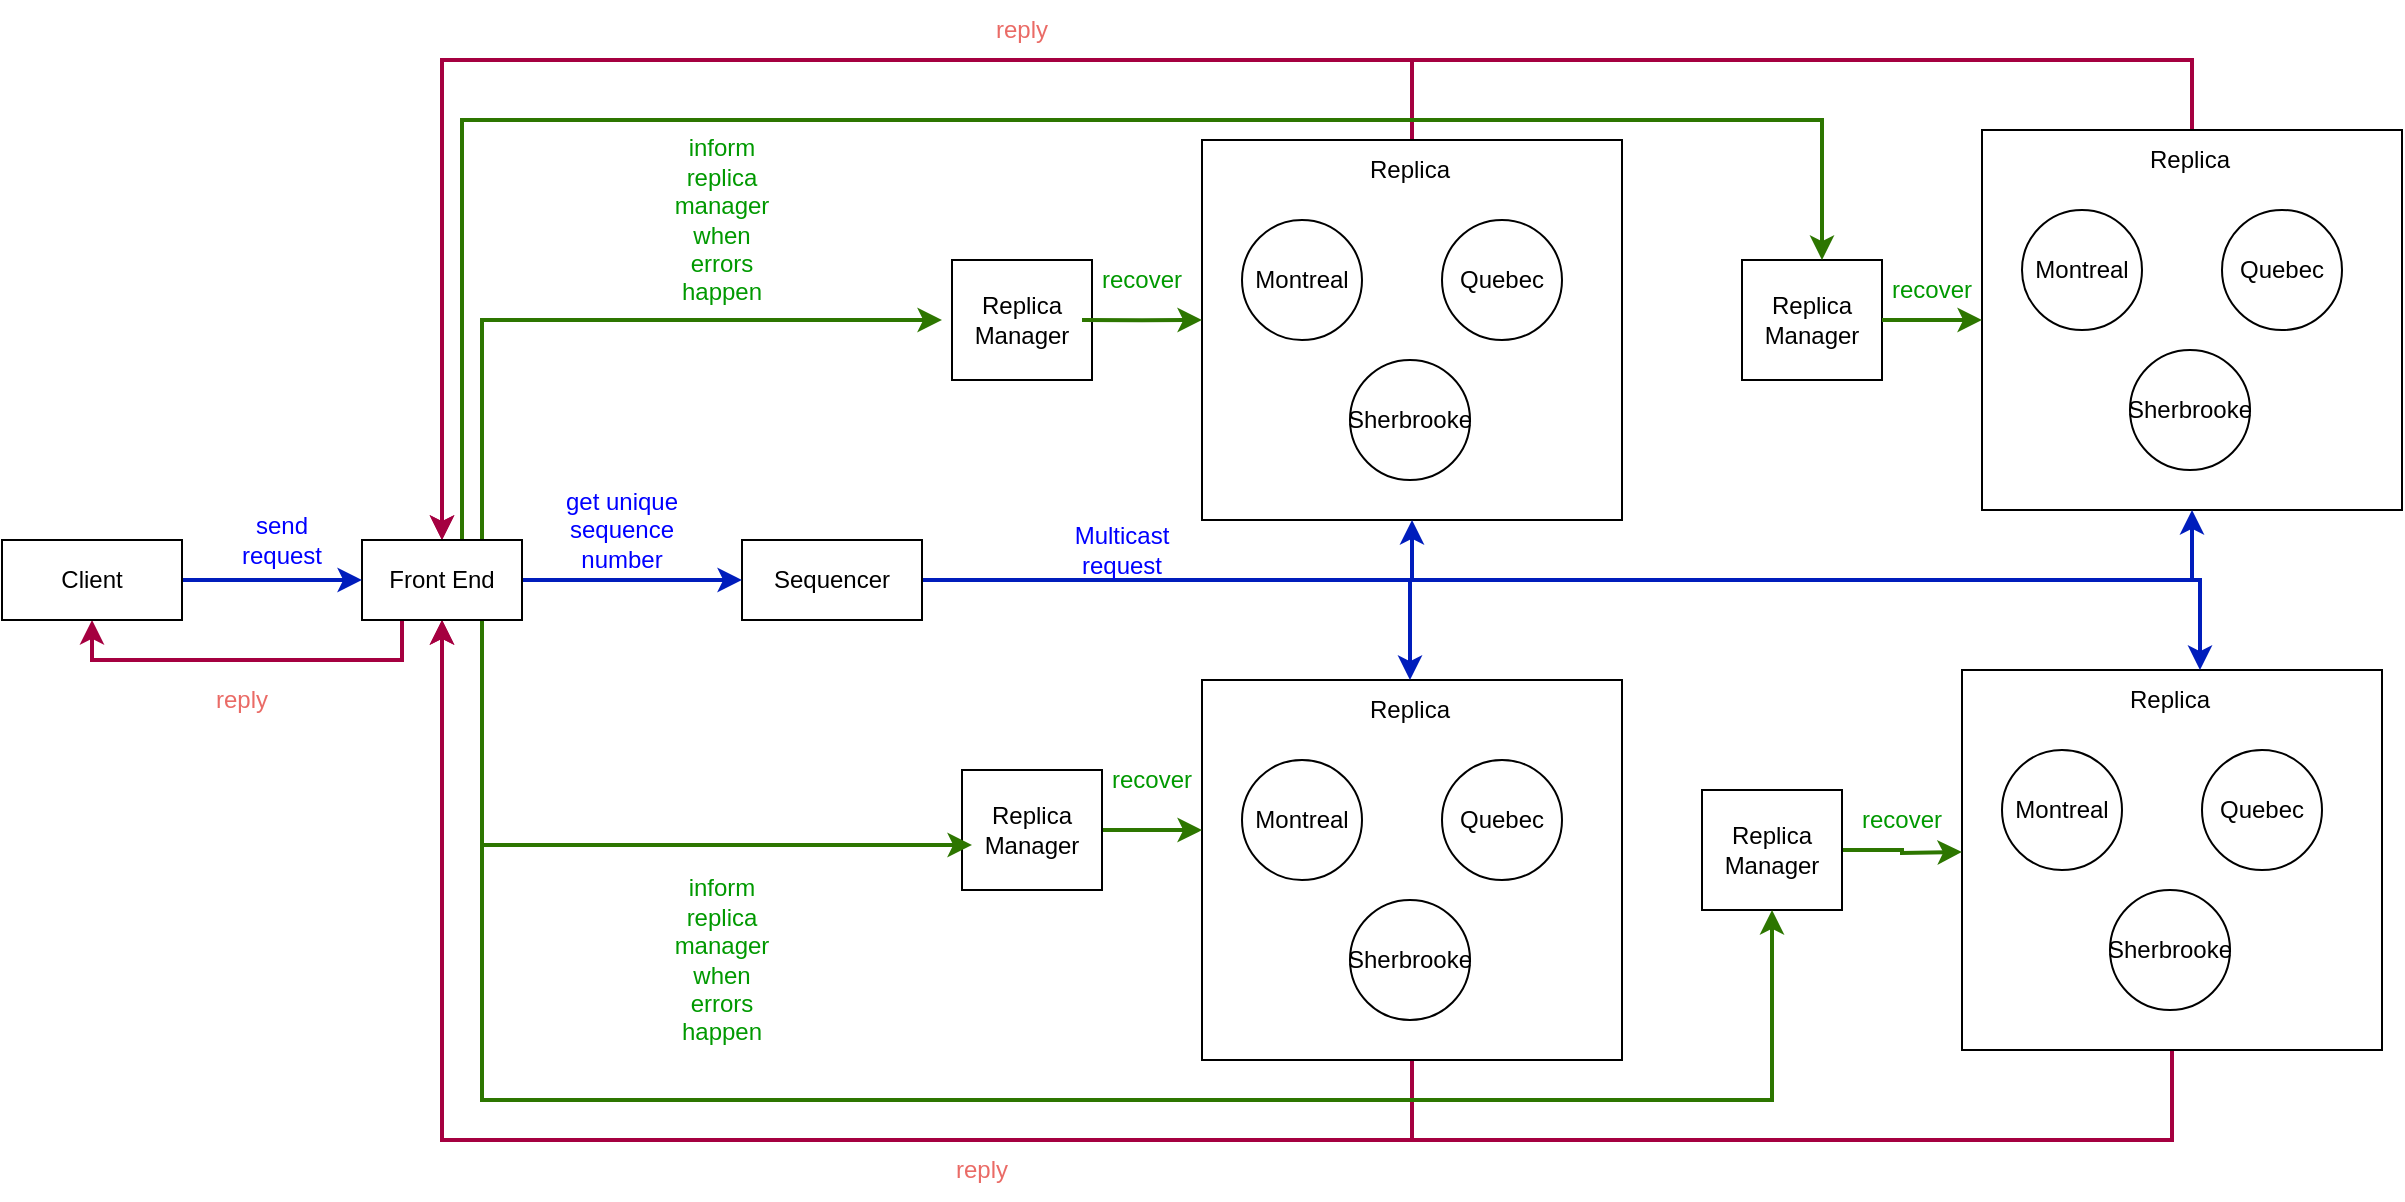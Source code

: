 <mxfile version="16.4.0" type="device"><diagram id="0NvewX4mj_dPZHg25Y-i" name="Page-1"><mxGraphModel dx="1845" dy="687" grid="1" gridSize="10" guides="1" tooltips="1" connect="1" arrows="1" fold="1" page="1" pageScale="1" pageWidth="827" pageHeight="1169" math="0" shadow="0"><root><mxCell id="0"/><mxCell id="1" parent="0"/><mxCell id="_kuQ7vyPiVzS2fGNVc11-54" style="edgeStyle=orthogonalEdgeStyle;rounded=0;orthogonalLoop=1;jettySize=auto;html=1;fillColor=#d80073;strokeColor=#A50040;strokeWidth=2;" edge="1" parent="1" source="_kuQ7vyPiVzS2fGNVc11-1" target="_kuQ7vyPiVzS2fGNVc11-39"><mxGeometry relative="1" as="geometry"><Array as="points"><mxPoint x="415" y="180"/><mxPoint x="-70" y="180"/></Array></mxGeometry></mxCell><mxCell id="_kuQ7vyPiVzS2fGNVc11-1" value="" style="rounded=0;whiteSpace=wrap;html=1;" vertex="1" parent="1"><mxGeometry x="310" y="220" width="210" height="190" as="geometry"/></mxCell><mxCell id="_kuQ7vyPiVzS2fGNVc11-2" value="Replica" style="text;html=1;strokeColor=none;fillColor=none;align=center;verticalAlign=middle;whiteSpace=wrap;rounded=0;" vertex="1" parent="1"><mxGeometry x="384" y="220" width="60" height="30" as="geometry"/></mxCell><mxCell id="_kuQ7vyPiVzS2fGNVc11-3" value="" style="ellipse;whiteSpace=wrap;html=1;aspect=fixed;" vertex="1" parent="1"><mxGeometry x="330" y="260" width="60" height="60" as="geometry"/></mxCell><mxCell id="_kuQ7vyPiVzS2fGNVc11-4" value="Montreal" style="text;html=1;strokeColor=none;fillColor=none;align=center;verticalAlign=middle;whiteSpace=wrap;rounded=0;" vertex="1" parent="1"><mxGeometry x="330" y="275" width="60" height="30" as="geometry"/></mxCell><mxCell id="_kuQ7vyPiVzS2fGNVc11-5" value="" style="ellipse;whiteSpace=wrap;html=1;aspect=fixed;" vertex="1" parent="1"><mxGeometry x="430" y="260" width="60" height="60" as="geometry"/></mxCell><mxCell id="_kuQ7vyPiVzS2fGNVc11-6" value="Quebec" style="text;html=1;strokeColor=none;fillColor=none;align=center;verticalAlign=middle;whiteSpace=wrap;rounded=0;" vertex="1" parent="1"><mxGeometry x="430" y="275" width="60" height="30" as="geometry"/></mxCell><mxCell id="_kuQ7vyPiVzS2fGNVc11-8" value="Sherbrooke" style="ellipse;whiteSpace=wrap;html=1;aspect=fixed;" vertex="1" parent="1"><mxGeometry x="384" y="330" width="60" height="60" as="geometry"/></mxCell><mxCell id="_kuQ7vyPiVzS2fGNVc11-9" value="" style="rounded=0;whiteSpace=wrap;html=1;" vertex="1" parent="1"><mxGeometry x="185" y="280" width="70" height="60" as="geometry"/></mxCell><mxCell id="_kuQ7vyPiVzS2fGNVc11-83" style="edgeStyle=orthogonalEdgeStyle;rounded=0;orthogonalLoop=1;jettySize=auto;html=1;fontColor=#009900;strokeWidth=2;fillColor=#60a917;strokeColor=#2D7600;exitX=1;exitY=0.502;exitDx=0;exitDy=0;exitPerimeter=0;" edge="1" parent="1" source="_kuQ7vyPiVzS2fGNVc11-10"><mxGeometry relative="1" as="geometry"><mxPoint x="260" y="310" as="sourcePoint"/><mxPoint x="310" y="310" as="targetPoint"/></mxGeometry></mxCell><mxCell id="_kuQ7vyPiVzS2fGNVc11-10" value="Replica Manager" style="text;html=1;strokeColor=none;fillColor=none;align=center;verticalAlign=middle;whiteSpace=wrap;rounded=0;" vertex="1" parent="1"><mxGeometry x="190" y="295" width="60" height="30" as="geometry"/></mxCell><mxCell id="_kuQ7vyPiVzS2fGNVc11-56" style="edgeStyle=orthogonalEdgeStyle;rounded=0;orthogonalLoop=1;jettySize=auto;html=1;fillColor=#d80073;strokeColor=#A50040;strokeWidth=2;" edge="1" parent="1" source="_kuQ7vyPiVzS2fGNVc11-11"><mxGeometry relative="1" as="geometry"><mxPoint x="-70" y="420" as="targetPoint"/><Array as="points"><mxPoint x="805" y="180"/><mxPoint x="-70" y="180"/></Array></mxGeometry></mxCell><mxCell id="_kuQ7vyPiVzS2fGNVc11-11" value="" style="rounded=0;whiteSpace=wrap;html=1;" vertex="1" parent="1"><mxGeometry x="700" y="215" width="210" height="190" as="geometry"/></mxCell><mxCell id="_kuQ7vyPiVzS2fGNVc11-12" value="Replica" style="text;html=1;strokeColor=none;fillColor=none;align=center;verticalAlign=middle;whiteSpace=wrap;rounded=0;" vertex="1" parent="1"><mxGeometry x="774" y="215" width="60" height="30" as="geometry"/></mxCell><mxCell id="_kuQ7vyPiVzS2fGNVc11-13" value="" style="ellipse;whiteSpace=wrap;html=1;aspect=fixed;" vertex="1" parent="1"><mxGeometry x="720" y="255" width="60" height="60" as="geometry"/></mxCell><mxCell id="_kuQ7vyPiVzS2fGNVc11-14" value="Montreal" style="text;html=1;strokeColor=none;fillColor=none;align=center;verticalAlign=middle;whiteSpace=wrap;rounded=0;" vertex="1" parent="1"><mxGeometry x="720" y="270" width="60" height="30" as="geometry"/></mxCell><mxCell id="_kuQ7vyPiVzS2fGNVc11-15" value="" style="ellipse;whiteSpace=wrap;html=1;aspect=fixed;" vertex="1" parent="1"><mxGeometry x="820" y="255" width="60" height="60" as="geometry"/></mxCell><mxCell id="_kuQ7vyPiVzS2fGNVc11-16" value="Quebec" style="text;html=1;strokeColor=none;fillColor=none;align=center;verticalAlign=middle;whiteSpace=wrap;rounded=0;" vertex="1" parent="1"><mxGeometry x="820" y="270" width="60" height="30" as="geometry"/></mxCell><mxCell id="_kuQ7vyPiVzS2fGNVc11-17" value="Sherbrooke" style="ellipse;whiteSpace=wrap;html=1;aspect=fixed;" vertex="1" parent="1"><mxGeometry x="774" y="325" width="60" height="60" as="geometry"/></mxCell><mxCell id="_kuQ7vyPiVzS2fGNVc11-18" value="" style="rounded=0;whiteSpace=wrap;html=1;" vertex="1" parent="1"><mxGeometry x="580" y="280" width="70" height="60" as="geometry"/></mxCell><mxCell id="_kuQ7vyPiVzS2fGNVc11-84" style="edgeStyle=orthogonalEdgeStyle;rounded=0;orthogonalLoop=1;jettySize=auto;html=1;entryX=0;entryY=0.5;entryDx=0;entryDy=0;fontColor=#009900;strokeWidth=2;fillColor=#60a917;strokeColor=#2D7600;exitX=1;exitY=0.5;exitDx=0;exitDy=0;" edge="1" parent="1" source="_kuQ7vyPiVzS2fGNVc11-18" target="_kuQ7vyPiVzS2fGNVc11-11"><mxGeometry relative="1" as="geometry"><mxPoint x="660" y="310" as="sourcePoint"/></mxGeometry></mxCell><mxCell id="_kuQ7vyPiVzS2fGNVc11-19" value="Replica Manager" style="text;html=1;strokeColor=none;fillColor=none;align=center;verticalAlign=middle;whiteSpace=wrap;rounded=0;" vertex="1" parent="1"><mxGeometry x="585" y="295" width="60" height="30" as="geometry"/></mxCell><mxCell id="_kuQ7vyPiVzS2fGNVc11-57" style="edgeStyle=orthogonalEdgeStyle;rounded=0;orthogonalLoop=1;jettySize=auto;html=1;entryX=0.5;entryY=1;entryDx=0;entryDy=0;fillColor=#d80073;strokeColor=#A50040;strokeWidth=2;" edge="1" parent="1" source="_kuQ7vyPiVzS2fGNVc11-20" target="_kuQ7vyPiVzS2fGNVc11-39"><mxGeometry relative="1" as="geometry"><Array as="points"><mxPoint x="415" y="720"/><mxPoint x="-70" y="720"/></Array></mxGeometry></mxCell><mxCell id="_kuQ7vyPiVzS2fGNVc11-20" value="" style="rounded=0;whiteSpace=wrap;html=1;" vertex="1" parent="1"><mxGeometry x="310" y="490" width="210" height="190" as="geometry"/></mxCell><mxCell id="_kuQ7vyPiVzS2fGNVc11-21" value="Replica" style="text;html=1;strokeColor=none;fillColor=none;align=center;verticalAlign=middle;whiteSpace=wrap;rounded=0;" vertex="1" parent="1"><mxGeometry x="384" y="490" width="60" height="30" as="geometry"/></mxCell><mxCell id="_kuQ7vyPiVzS2fGNVc11-22" value="" style="ellipse;whiteSpace=wrap;html=1;aspect=fixed;" vertex="1" parent="1"><mxGeometry x="330" y="530" width="60" height="60" as="geometry"/></mxCell><mxCell id="_kuQ7vyPiVzS2fGNVc11-23" value="Montreal" style="text;html=1;strokeColor=none;fillColor=none;align=center;verticalAlign=middle;whiteSpace=wrap;rounded=0;" vertex="1" parent="1"><mxGeometry x="330" y="545" width="60" height="30" as="geometry"/></mxCell><mxCell id="_kuQ7vyPiVzS2fGNVc11-24" value="" style="ellipse;whiteSpace=wrap;html=1;aspect=fixed;" vertex="1" parent="1"><mxGeometry x="430" y="530" width="60" height="60" as="geometry"/></mxCell><mxCell id="_kuQ7vyPiVzS2fGNVc11-25" value="Quebec" style="text;html=1;strokeColor=none;fillColor=none;align=center;verticalAlign=middle;whiteSpace=wrap;rounded=0;" vertex="1" parent="1"><mxGeometry x="430" y="545" width="60" height="30" as="geometry"/></mxCell><mxCell id="_kuQ7vyPiVzS2fGNVc11-26" value="Sherbrooke" style="ellipse;whiteSpace=wrap;html=1;aspect=fixed;" vertex="1" parent="1"><mxGeometry x="384" y="600" width="60" height="60" as="geometry"/></mxCell><mxCell id="_kuQ7vyPiVzS2fGNVc11-80" style="edgeStyle=orthogonalEdgeStyle;rounded=0;orthogonalLoop=1;jettySize=auto;html=1;entryX=0;entryY=0.395;entryDx=0;entryDy=0;entryPerimeter=0;fontColor=#009900;strokeWidth=2;fillColor=#60a917;strokeColor=#2D7600;" edge="1" parent="1" source="_kuQ7vyPiVzS2fGNVc11-27" target="_kuQ7vyPiVzS2fGNVc11-20"><mxGeometry relative="1" as="geometry"/></mxCell><mxCell id="_kuQ7vyPiVzS2fGNVc11-27" value="" style="rounded=0;whiteSpace=wrap;html=1;" vertex="1" parent="1"><mxGeometry x="190" y="535" width="70" height="60" as="geometry"/></mxCell><mxCell id="_kuQ7vyPiVzS2fGNVc11-28" value="Replica Manager" style="text;html=1;strokeColor=none;fillColor=none;align=center;verticalAlign=middle;whiteSpace=wrap;rounded=0;" vertex="1" parent="1"><mxGeometry x="195" y="550" width="60" height="30" as="geometry"/></mxCell><mxCell id="_kuQ7vyPiVzS2fGNVc11-58" style="edgeStyle=orthogonalEdgeStyle;rounded=0;orthogonalLoop=1;jettySize=auto;html=1;entryX=0.5;entryY=1;entryDx=0;entryDy=0;fillColor=#d80073;strokeColor=#A50040;strokeWidth=2;" edge="1" parent="1" source="_kuQ7vyPiVzS2fGNVc11-29" target="_kuQ7vyPiVzS2fGNVc11-39"><mxGeometry relative="1" as="geometry"><Array as="points"><mxPoint x="795" y="720"/><mxPoint x="-70" y="720"/></Array></mxGeometry></mxCell><mxCell id="_kuQ7vyPiVzS2fGNVc11-29" value="" style="rounded=0;whiteSpace=wrap;html=1;" vertex="1" parent="1"><mxGeometry x="690" y="485" width="210" height="190" as="geometry"/></mxCell><mxCell id="_kuQ7vyPiVzS2fGNVc11-30" value="Replica" style="text;html=1;strokeColor=none;fillColor=none;align=center;verticalAlign=middle;whiteSpace=wrap;rounded=0;" vertex="1" parent="1"><mxGeometry x="764" y="485" width="60" height="30" as="geometry"/></mxCell><mxCell id="_kuQ7vyPiVzS2fGNVc11-31" value="" style="ellipse;whiteSpace=wrap;html=1;aspect=fixed;" vertex="1" parent="1"><mxGeometry x="710" y="525" width="60" height="60" as="geometry"/></mxCell><mxCell id="_kuQ7vyPiVzS2fGNVc11-32" value="Montreal" style="text;html=1;strokeColor=none;fillColor=none;align=center;verticalAlign=middle;whiteSpace=wrap;rounded=0;" vertex="1" parent="1"><mxGeometry x="710" y="540" width="60" height="30" as="geometry"/></mxCell><mxCell id="_kuQ7vyPiVzS2fGNVc11-33" value="" style="ellipse;whiteSpace=wrap;html=1;aspect=fixed;" vertex="1" parent="1"><mxGeometry x="810" y="525" width="60" height="60" as="geometry"/></mxCell><mxCell id="_kuQ7vyPiVzS2fGNVc11-34" value="Quebec" style="text;html=1;strokeColor=none;fillColor=none;align=center;verticalAlign=middle;whiteSpace=wrap;rounded=0;" vertex="1" parent="1"><mxGeometry x="810" y="540" width="60" height="30" as="geometry"/></mxCell><mxCell id="_kuQ7vyPiVzS2fGNVc11-35" value="Sherbrooke" style="ellipse;whiteSpace=wrap;html=1;aspect=fixed;" vertex="1" parent="1"><mxGeometry x="764" y="595" width="60" height="60" as="geometry"/></mxCell><mxCell id="_kuQ7vyPiVzS2fGNVc11-86" style="edgeStyle=orthogonalEdgeStyle;rounded=0;orthogonalLoop=1;jettySize=auto;html=1;fontColor=#009900;strokeWidth=2;fillColor=#60a917;strokeColor=#2D7600;" edge="1" parent="1" source="_kuQ7vyPiVzS2fGNVc11-36"><mxGeometry relative="1" as="geometry"><mxPoint x="690" y="576" as="targetPoint"/></mxGeometry></mxCell><mxCell id="_kuQ7vyPiVzS2fGNVc11-36" value="" style="rounded=0;whiteSpace=wrap;html=1;" vertex="1" parent="1"><mxGeometry x="560" y="545" width="70" height="60" as="geometry"/></mxCell><mxCell id="_kuQ7vyPiVzS2fGNVc11-37" value="Replica Manager" style="text;html=1;strokeColor=none;fillColor=none;align=center;verticalAlign=middle;whiteSpace=wrap;rounded=0;" vertex="1" parent="1"><mxGeometry x="565" y="560" width="60" height="30" as="geometry"/></mxCell><mxCell id="_kuQ7vyPiVzS2fGNVc11-46" style="edgeStyle=orthogonalEdgeStyle;rounded=0;orthogonalLoop=1;jettySize=auto;html=1;fillColor=#0050ef;strokeColor=#001DBC;strokeWidth=2;" edge="1" parent="1" source="_kuQ7vyPiVzS2fGNVc11-38" target="_kuQ7vyPiVzS2fGNVc11-1"><mxGeometry relative="1" as="geometry"/></mxCell><mxCell id="_kuQ7vyPiVzS2fGNVc11-48" style="edgeStyle=orthogonalEdgeStyle;rounded=0;orthogonalLoop=1;jettySize=auto;html=1;fillColor=#0050ef;strokeColor=#001DBC;strokeWidth=2;" edge="1" parent="1" source="_kuQ7vyPiVzS2fGNVc11-38" target="_kuQ7vyPiVzS2fGNVc11-11"><mxGeometry relative="1" as="geometry"/></mxCell><mxCell id="_kuQ7vyPiVzS2fGNVc11-50" style="edgeStyle=orthogonalEdgeStyle;rounded=0;orthogonalLoop=1;jettySize=auto;html=1;entryX=0.5;entryY=0;entryDx=0;entryDy=0;fillColor=#0050ef;strokeColor=#001DBC;strokeWidth=2;" edge="1" parent="1" source="_kuQ7vyPiVzS2fGNVc11-38" target="_kuQ7vyPiVzS2fGNVc11-21"><mxGeometry relative="1" as="geometry"/></mxCell><mxCell id="_kuQ7vyPiVzS2fGNVc11-52" style="edgeStyle=orthogonalEdgeStyle;rounded=0;orthogonalLoop=1;jettySize=auto;html=1;entryX=0.75;entryY=0;entryDx=0;entryDy=0;fillColor=#0050ef;strokeColor=#001DBC;strokeWidth=2;" edge="1" parent="1" source="_kuQ7vyPiVzS2fGNVc11-38" target="_kuQ7vyPiVzS2fGNVc11-30"><mxGeometry relative="1" as="geometry"/></mxCell><mxCell id="_kuQ7vyPiVzS2fGNVc11-38" value="Sequencer" style="rounded=0;whiteSpace=wrap;html=1;" vertex="1" parent="1"><mxGeometry x="80" y="420" width="90" height="40" as="geometry"/></mxCell><mxCell id="_kuQ7vyPiVzS2fGNVc11-43" style="edgeStyle=orthogonalEdgeStyle;rounded=0;orthogonalLoop=1;jettySize=auto;html=1;entryX=0;entryY=0.5;entryDx=0;entryDy=0;fillColor=#0050ef;strokeColor=#001DBC;strokeWidth=2;" edge="1" parent="1" source="_kuQ7vyPiVzS2fGNVc11-39" target="_kuQ7vyPiVzS2fGNVc11-38"><mxGeometry relative="1" as="geometry"/></mxCell><mxCell id="_kuQ7vyPiVzS2fGNVc11-70" style="edgeStyle=orthogonalEdgeStyle;rounded=0;orthogonalLoop=1;jettySize=auto;html=1;fillColor=#60a917;strokeColor=#2D7600;strokeWidth=2;" edge="1" parent="1" source="_kuQ7vyPiVzS2fGNVc11-39"><mxGeometry relative="1" as="geometry"><mxPoint x="180" y="310" as="targetPoint"/><Array as="points"><mxPoint x="-50" y="310"/></Array></mxGeometry></mxCell><mxCell id="_kuQ7vyPiVzS2fGNVc11-73" style="edgeStyle=orthogonalEdgeStyle;rounded=0;orthogonalLoop=1;jettySize=auto;html=1;entryX=0;entryY=0.75;entryDx=0;entryDy=0;fillColor=#60a917;strokeColor=#2D7600;strokeWidth=2;" edge="1" parent="1" source="_kuQ7vyPiVzS2fGNVc11-39" target="_kuQ7vyPiVzS2fGNVc11-28"><mxGeometry relative="1" as="geometry"><Array as="points"><mxPoint x="-50" y="573"/></Array></mxGeometry></mxCell><mxCell id="_kuQ7vyPiVzS2fGNVc11-74" style="edgeStyle=orthogonalEdgeStyle;rounded=0;orthogonalLoop=1;jettySize=auto;html=1;strokeWidth=2;fillColor=#60a917;strokeColor=#2D7600;" edge="1" parent="1" source="_kuQ7vyPiVzS2fGNVc11-39"><mxGeometry relative="1" as="geometry"><mxPoint x="620" y="280" as="targetPoint"/><Array as="points"><mxPoint x="-60" y="210"/><mxPoint x="620" y="210"/><mxPoint x="620" y="280"/></Array></mxGeometry></mxCell><mxCell id="_kuQ7vyPiVzS2fGNVc11-85" style="edgeStyle=orthogonalEdgeStyle;rounded=0;orthogonalLoop=1;jettySize=auto;html=1;fontColor=#009900;strokeWidth=2;entryX=0.5;entryY=1;entryDx=0;entryDy=0;fillColor=#60a917;strokeColor=#2D7600;" edge="1" parent="1" source="_kuQ7vyPiVzS2fGNVc11-39" target="_kuQ7vyPiVzS2fGNVc11-36"><mxGeometry relative="1" as="geometry"><mxPoint x="590" y="610" as="targetPoint"/><Array as="points"><mxPoint x="-50" y="700"/><mxPoint x="595" y="700"/></Array></mxGeometry></mxCell><mxCell id="_kuQ7vyPiVzS2fGNVc11-94" style="edgeStyle=orthogonalEdgeStyle;rounded=0;orthogonalLoop=1;jettySize=auto;html=1;entryX=0.5;entryY=1;entryDx=0;entryDy=0;fontColor=#009900;strokeWidth=2;fillColor=#d80073;strokeColor=#A50040;" edge="1" parent="1" source="_kuQ7vyPiVzS2fGNVc11-39" target="_kuQ7vyPiVzS2fGNVc11-40"><mxGeometry relative="1" as="geometry"><Array as="points"><mxPoint x="-90" y="480"/><mxPoint x="-245" y="480"/></Array></mxGeometry></mxCell><mxCell id="_kuQ7vyPiVzS2fGNVc11-39" value="Front End" style="rounded=0;whiteSpace=wrap;html=1;" vertex="1" parent="1"><mxGeometry x="-110" y="420" width="80" height="40" as="geometry"/></mxCell><mxCell id="_kuQ7vyPiVzS2fGNVc11-42" style="edgeStyle=orthogonalEdgeStyle;rounded=0;orthogonalLoop=1;jettySize=auto;html=1;entryX=0;entryY=0.5;entryDx=0;entryDy=0;fillColor=#0050ef;strokeColor=#001DBC;strokeWidth=2;" edge="1" parent="1" source="_kuQ7vyPiVzS2fGNVc11-40" target="_kuQ7vyPiVzS2fGNVc11-39"><mxGeometry relative="1" as="geometry"/></mxCell><mxCell id="_kuQ7vyPiVzS2fGNVc11-40" value="Client" style="rounded=0;whiteSpace=wrap;html=1;" vertex="1" parent="1"><mxGeometry x="-290" y="420" width="90" height="40" as="geometry"/></mxCell><mxCell id="_kuQ7vyPiVzS2fGNVc11-44" value="send request" style="text;html=1;strokeColor=none;fillColor=none;align=center;verticalAlign=middle;whiteSpace=wrap;rounded=0;fontColor=#0000FF;" vertex="1" parent="1"><mxGeometry x="-180" y="405" width="60" height="30" as="geometry"/></mxCell><mxCell id="_kuQ7vyPiVzS2fGNVc11-45" value="get unique sequence number" style="text;html=1;strokeColor=none;fillColor=none;align=center;verticalAlign=middle;whiteSpace=wrap;rounded=0;fontColor=#0000FF;" vertex="1" parent="1"><mxGeometry x="-20" y="400" width="80" height="30" as="geometry"/></mxCell><mxCell id="_kuQ7vyPiVzS2fGNVc11-53" value="Multicast request" style="text;html=1;strokeColor=none;fillColor=none;align=center;verticalAlign=middle;whiteSpace=wrap;rounded=0;fontColor=#0000FF;" vertex="1" parent="1"><mxGeometry x="240" y="410" width="60" height="30" as="geometry"/></mxCell><mxCell id="_kuQ7vyPiVzS2fGNVc11-59" value="reply" style="text;html=1;strokeColor=none;fillColor=none;align=center;verticalAlign=middle;whiteSpace=wrap;rounded=0;fontColor=#EA6B66;" vertex="1" parent="1"><mxGeometry x="190" y="150" width="60" height="30" as="geometry"/></mxCell><mxCell id="_kuQ7vyPiVzS2fGNVc11-69" value="reply" style="text;html=1;strokeColor=none;fillColor=none;align=center;verticalAlign=middle;whiteSpace=wrap;rounded=0;fontColor=#EA6B66;" vertex="1" parent="1"><mxGeometry x="170" y="720" width="60" height="30" as="geometry"/></mxCell><mxCell id="_kuQ7vyPiVzS2fGNVc11-76" value="&lt;span style=&quot;color: rgb(0 , 153 , 0)&quot;&gt;inform replica manager when errors happen&lt;/span&gt;" style="text;html=1;strokeColor=none;fillColor=none;align=center;verticalAlign=middle;whiteSpace=wrap;rounded=0;fontColor=#EA6B66;" vertex="1" parent="1"><mxGeometry x="40" y="245" width="60" height="30" as="geometry"/></mxCell><mxCell id="_kuQ7vyPiVzS2fGNVc11-77" value="&lt;span style=&quot;color: rgb(0 , 153 , 0)&quot;&gt;inform replica manager when errors happen&lt;/span&gt;" style="text;html=1;strokeColor=none;fillColor=none;align=center;verticalAlign=middle;whiteSpace=wrap;rounded=0;fontColor=#EA6B66;" vertex="1" parent="1"><mxGeometry x="40" y="615" width="60" height="30" as="geometry"/></mxCell><mxCell id="_kuQ7vyPiVzS2fGNVc11-87" value="recover" style="text;html=1;strokeColor=none;fillColor=none;align=center;verticalAlign=middle;whiteSpace=wrap;rounded=0;fontColor=#009900;" vertex="1" parent="1"><mxGeometry x="250" y="275" width="60" height="30" as="geometry"/></mxCell><mxCell id="_kuQ7vyPiVzS2fGNVc11-90" value="recover" style="text;html=1;strokeColor=none;fillColor=none;align=center;verticalAlign=middle;whiteSpace=wrap;rounded=0;fontColor=#009900;" vertex="1" parent="1"><mxGeometry x="255" y="525" width="60" height="30" as="geometry"/></mxCell><mxCell id="_kuQ7vyPiVzS2fGNVc11-91" value="recover" style="text;html=1;strokeColor=none;fillColor=none;align=center;verticalAlign=middle;whiteSpace=wrap;rounded=0;fontColor=#009900;" vertex="1" parent="1"><mxGeometry x="645" y="280" width="60" height="30" as="geometry"/></mxCell><mxCell id="_kuQ7vyPiVzS2fGNVc11-92" value="recover" style="text;html=1;strokeColor=none;fillColor=none;align=center;verticalAlign=middle;whiteSpace=wrap;rounded=0;fontColor=#009900;" vertex="1" parent="1"><mxGeometry x="630" y="545" width="60" height="30" as="geometry"/></mxCell><mxCell id="_kuQ7vyPiVzS2fGNVc11-95" value="reply" style="text;html=1;strokeColor=none;fillColor=none;align=center;verticalAlign=middle;whiteSpace=wrap;rounded=0;fontColor=#EA6B66;" vertex="1" parent="1"><mxGeometry x="-200" y="485" width="60" height="30" as="geometry"/></mxCell></root></mxGraphModel></diagram></mxfile>